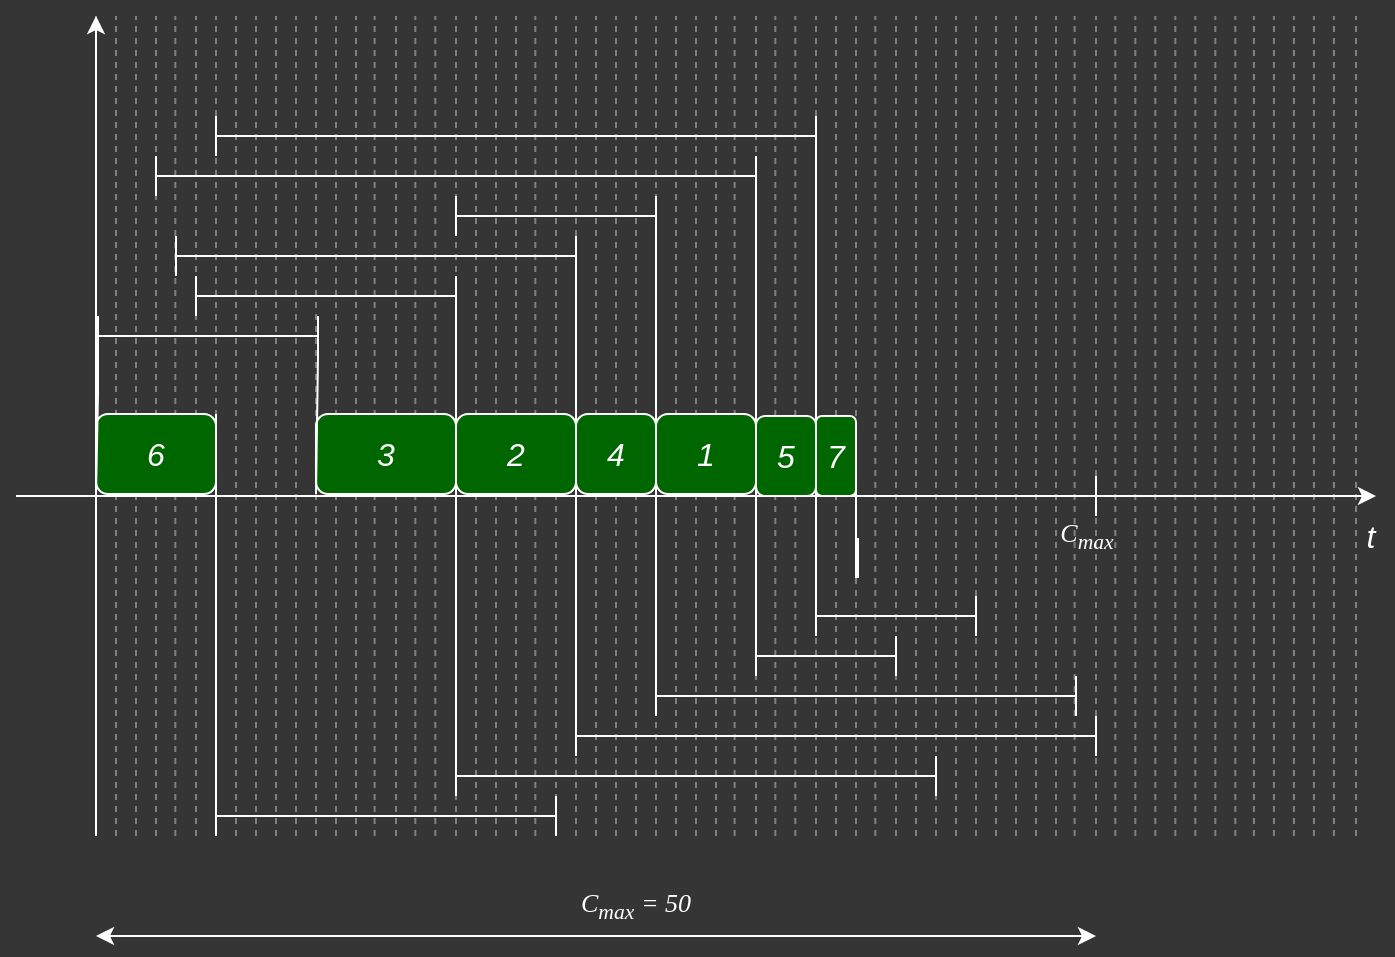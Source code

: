 <mxfile version="19.0.0" type="device"><diagram id="zurAa42d73BATjXZgVhy" name="Strona-1"><mxGraphModel dx="1738" dy="1901" grid="1" gridSize="10" guides="1" tooltips="1" connect="1" arrows="1" fold="1" page="1" pageScale="1" pageWidth="827" pageHeight="1169" background="#353535" math="0" shadow="0"><root><mxCell id="0"/><mxCell id="1" parent="0"/><mxCell id="KXxJWPGjINtwPL9MZRq0-173" value="" style="endArrow=none;dashed=1;html=1;rounded=0;strokeColor=#808080;" edge="1" parent="1"><mxGeometry width="50" height="50" relative="1" as="geometry"><mxPoint x="30.0" y="-590" as="sourcePoint"/><mxPoint x="30.0" y="-1000" as="targetPoint"/></mxGeometry></mxCell><mxCell id="KXxJWPGjINtwPL9MZRq0-109" value="" style="endArrow=none;dashed=1;html=1;rounded=0;strokeColor=#808080;" edge="1" parent="1"><mxGeometry width="50" height="50" relative="1" as="geometry"><mxPoint x="-60.34" y="-590" as="sourcePoint"/><mxPoint x="-60.34" y="-1000" as="targetPoint"/></mxGeometry></mxCell><mxCell id="KXxJWPGjINtwPL9MZRq0-110" value="" style="endArrow=none;dashed=1;html=1;rounded=0;strokeColor=#808080;" edge="1" parent="1"><mxGeometry width="50" height="50" relative="1" as="geometry"><mxPoint x="-50.34" y="-590" as="sourcePoint"/><mxPoint x="-50.34" y="-1000" as="targetPoint"/></mxGeometry></mxCell><mxCell id="KXxJWPGjINtwPL9MZRq0-111" value="" style="endArrow=none;dashed=1;html=1;rounded=0;strokeColor=#808080;" edge="1" parent="1"><mxGeometry width="50" height="50" relative="1" as="geometry"><mxPoint x="-40.34" y="-590" as="sourcePoint"/><mxPoint x="-40.34" y="-1000" as="targetPoint"/></mxGeometry></mxCell><mxCell id="KXxJWPGjINtwPL9MZRq0-112" value="" style="endArrow=none;dashed=1;html=1;rounded=0;strokeColor=#808080;" edge="1" parent="1"><mxGeometry width="50" height="50" relative="1" as="geometry"><mxPoint x="-30.34" y="-590" as="sourcePoint"/><mxPoint x="-30.34" y="-1000" as="targetPoint"/></mxGeometry></mxCell><mxCell id="KXxJWPGjINtwPL9MZRq0-113" value="" style="endArrow=none;dashed=1;html=1;rounded=0;strokeColor=#808080;" edge="1" parent="1"><mxGeometry width="50" height="50" relative="1" as="geometry"><mxPoint x="-21.03" y="-590" as="sourcePoint"/><mxPoint x="-21.03" y="-1000" as="targetPoint"/></mxGeometry></mxCell><mxCell id="KXxJWPGjINtwPL9MZRq0-114" value="" style="endArrow=none;dashed=1;html=1;rounded=0;strokeColor=#808080;" edge="1" parent="1"><mxGeometry width="50" height="50" relative="1" as="geometry"><mxPoint x="-11.03" y="-590" as="sourcePoint"/><mxPoint x="-11.03" y="-1000" as="targetPoint"/></mxGeometry></mxCell><mxCell id="KXxJWPGjINtwPL9MZRq0-115" value="" style="endArrow=none;dashed=1;html=1;rounded=0;strokeColor=#808080;" edge="1" parent="1"><mxGeometry width="50" height="50" relative="1" as="geometry"><mxPoint x="-1.03" y="-590" as="sourcePoint"/><mxPoint x="-1.03" y="-1000" as="targetPoint"/></mxGeometry></mxCell><mxCell id="KXxJWPGjINtwPL9MZRq0-116" value="" style="endArrow=none;dashed=1;html=1;rounded=0;strokeColor=#808080;" edge="1" parent="1"><mxGeometry width="50" height="50" relative="1" as="geometry"><mxPoint x="8.97" y="-590" as="sourcePoint"/><mxPoint x="8.97" y="-1000" as="targetPoint"/></mxGeometry></mxCell><mxCell id="KXxJWPGjINtwPL9MZRq0-117" value="" style="endArrow=none;dashed=1;html=1;rounded=0;strokeColor=#808080;" edge="1" parent="1"><mxGeometry width="50" height="50" relative="1" as="geometry"><mxPoint x="18.97" y="-590" as="sourcePoint"/><mxPoint x="18.97" y="-1000" as="targetPoint"/></mxGeometry></mxCell><mxCell id="KXxJWPGjINtwPL9MZRq0-118" value="" style="endArrow=none;dashed=1;html=1;rounded=0;strokeColor=#808080;" edge="1" parent="1"><mxGeometry width="50" height="50" relative="1" as="geometry"><mxPoint x="-240.0" y="-590" as="sourcePoint"/><mxPoint x="-240.0" y="-1000" as="targetPoint"/></mxGeometry></mxCell><mxCell id="KXxJWPGjINtwPL9MZRq0-119" value="" style="endArrow=none;dashed=1;html=1;rounded=0;strokeColor=#808080;" edge="1" parent="1"><mxGeometry width="50" height="50" relative="1" as="geometry"><mxPoint x="-230.0" y="-590" as="sourcePoint"/><mxPoint x="-230.0" y="-1000" as="targetPoint"/></mxGeometry></mxCell><mxCell id="KXxJWPGjINtwPL9MZRq0-120" value="" style="endArrow=none;dashed=1;html=1;rounded=0;strokeColor=#808080;" edge="1" parent="1"><mxGeometry width="50" height="50" relative="1" as="geometry"><mxPoint x="-220.0" y="-590" as="sourcePoint"/><mxPoint x="-220.0" y="-1000" as="targetPoint"/></mxGeometry></mxCell><mxCell id="KXxJWPGjINtwPL9MZRq0-121" value="" style="endArrow=none;dashed=1;html=1;rounded=0;strokeColor=#808080;" edge="1" parent="1"><mxGeometry width="50" height="50" relative="1" as="geometry"><mxPoint x="-210.34" y="-590" as="sourcePoint"/><mxPoint x="-210.34" y="-1000" as="targetPoint"/></mxGeometry></mxCell><mxCell id="KXxJWPGjINtwPL9MZRq0-122" value="" style="endArrow=none;dashed=1;html=1;rounded=0;strokeColor=#808080;" edge="1" parent="1"><mxGeometry width="50" height="50" relative="1" as="geometry"><mxPoint x="-200.0" y="-590" as="sourcePoint"/><mxPoint x="-200.0" y="-1000" as="targetPoint"/></mxGeometry></mxCell><mxCell id="KXxJWPGjINtwPL9MZRq0-123" value="" style="endArrow=none;dashed=1;html=1;rounded=0;strokeColor=#808080;" edge="1" parent="1"><mxGeometry width="50" height="50" relative="1" as="geometry"><mxPoint x="-190.0" y="-590" as="sourcePoint"/><mxPoint x="-190.0" y="-1000" as="targetPoint"/></mxGeometry></mxCell><mxCell id="KXxJWPGjINtwPL9MZRq0-124" value="" style="endArrow=none;dashed=1;html=1;rounded=0;strokeColor=#808080;" edge="1" parent="1"><mxGeometry width="50" height="50" relative="1" as="geometry"><mxPoint x="-180.0" y="-590" as="sourcePoint"/><mxPoint x="-180.0" y="-1000" as="targetPoint"/></mxGeometry></mxCell><mxCell id="KXxJWPGjINtwPL9MZRq0-125" value="" style="endArrow=none;dashed=1;html=1;rounded=0;strokeColor=#808080;" edge="1" parent="1"><mxGeometry width="50" height="50" relative="1" as="geometry"><mxPoint x="-170.0" y="-590" as="sourcePoint"/><mxPoint x="-170.0" y="-1000" as="targetPoint"/></mxGeometry></mxCell><mxCell id="KXxJWPGjINtwPL9MZRq0-126" value="" style="endArrow=none;dashed=1;html=1;rounded=0;strokeColor=#808080;" edge="1" parent="1"><mxGeometry width="50" height="50" relative="1" as="geometry"><mxPoint x="-160.0" y="-590" as="sourcePoint"/><mxPoint x="-160.0" y="-1000" as="targetPoint"/></mxGeometry></mxCell><mxCell id="KXxJWPGjINtwPL9MZRq0-127" value="" style="endArrow=none;dashed=1;html=1;rounded=0;strokeColor=#808080;" edge="1" parent="1"><mxGeometry width="50" height="50" relative="1" as="geometry"><mxPoint x="-150.0" y="-590" as="sourcePoint"/><mxPoint x="-150.0" y="-1000" as="targetPoint"/></mxGeometry></mxCell><mxCell id="KXxJWPGjINtwPL9MZRq0-128" value="" style="endArrow=none;dashed=1;html=1;rounded=0;strokeColor=#808080;" edge="1" parent="1"><mxGeometry width="50" height="50" relative="1" as="geometry"><mxPoint x="-140.0" y="-590" as="sourcePoint"/><mxPoint x="-140.0" y="-1000" as="targetPoint"/></mxGeometry></mxCell><mxCell id="KXxJWPGjINtwPL9MZRq0-129" value="" style="endArrow=none;dashed=1;html=1;rounded=0;strokeColor=#808080;" edge="1" parent="1"><mxGeometry width="50" height="50" relative="1" as="geometry"><mxPoint x="-130.0" y="-590" as="sourcePoint"/><mxPoint x="-130.0" y="-1000" as="targetPoint"/></mxGeometry></mxCell><mxCell id="KXxJWPGjINtwPL9MZRq0-130" value="" style="endArrow=none;dashed=1;html=1;rounded=0;strokeColor=#808080;" edge="1" parent="1"><mxGeometry width="50" height="50" relative="1" as="geometry"><mxPoint x="-120.0" y="-590" as="sourcePoint"/><mxPoint x="-120.0" y="-1000" as="targetPoint"/></mxGeometry></mxCell><mxCell id="KXxJWPGjINtwPL9MZRq0-131" value="" style="endArrow=none;dashed=1;html=1;rounded=0;strokeColor=#808080;" edge="1" parent="1"><mxGeometry width="50" height="50" relative="1" as="geometry"><mxPoint x="-110.69" y="-590" as="sourcePoint"/><mxPoint x="-110.69" y="-1000" as="targetPoint"/></mxGeometry></mxCell><mxCell id="KXxJWPGjINtwPL9MZRq0-132" value="" style="endArrow=none;dashed=1;html=1;rounded=0;strokeColor=#808080;" edge="1" parent="1"><mxGeometry width="50" height="50" relative="1" as="geometry"><mxPoint x="-100.0" y="-590" as="sourcePoint"/><mxPoint x="-100.0" y="-1000" as="targetPoint"/></mxGeometry></mxCell><mxCell id="KXxJWPGjINtwPL9MZRq0-133" value="" style="endArrow=none;dashed=1;html=1;rounded=0;strokeColor=#808080;" edge="1" parent="1"><mxGeometry width="50" height="50" relative="1" as="geometry"><mxPoint x="-90.34" y="-590" as="sourcePoint"/><mxPoint x="-90.34" y="-1000" as="targetPoint"/></mxGeometry></mxCell><mxCell id="KXxJWPGjINtwPL9MZRq0-134" value="" style="endArrow=none;dashed=1;html=1;rounded=0;strokeColor=#808080;" edge="1" parent="1"><mxGeometry width="50" height="50" relative="1" as="geometry"><mxPoint x="-80.34" y="-590" as="sourcePoint"/><mxPoint x="-80.34" y="-1000" as="targetPoint"/></mxGeometry></mxCell><mxCell id="KXxJWPGjINtwPL9MZRq0-135" value="" style="endArrow=none;dashed=1;html=1;rounded=0;strokeColor=#808080;" edge="1" parent="1"><mxGeometry width="50" height="50" relative="1" as="geometry"><mxPoint x="-420.0" y="-590" as="sourcePoint"/><mxPoint x="-420.0" y="-1000" as="targetPoint"/></mxGeometry></mxCell><mxCell id="KXxJWPGjINtwPL9MZRq0-136" value="" style="endArrow=none;dashed=1;html=1;rounded=0;strokeColor=#808080;" edge="1" parent="1"><mxGeometry width="50" height="50" relative="1" as="geometry"><mxPoint x="-410.0" y="-590" as="sourcePoint"/><mxPoint x="-410.0" y="-1000" as="targetPoint"/></mxGeometry></mxCell><mxCell id="KXxJWPGjINtwPL9MZRq0-137" value="" style="endArrow=none;dashed=1;html=1;rounded=0;strokeColor=#808080;" edge="1" parent="1"><mxGeometry width="50" height="50" relative="1" as="geometry"><mxPoint x="-400.0" y="-590" as="sourcePoint"/><mxPoint x="-400.0" y="-1000" as="targetPoint"/></mxGeometry></mxCell><mxCell id="KXxJWPGjINtwPL9MZRq0-138" value="" style="endArrow=none;dashed=1;html=1;rounded=0;strokeColor=#808080;" edge="1" parent="1"><mxGeometry width="50" height="50" relative="1" as="geometry"><mxPoint x="-390.0" y="-590" as="sourcePoint"/><mxPoint x="-390.0" y="-1000" as="targetPoint"/></mxGeometry></mxCell><mxCell id="KXxJWPGjINtwPL9MZRq0-139" value="" style="endArrow=none;dashed=1;html=1;rounded=0;strokeColor=#808080;" edge="1" parent="1"><mxGeometry width="50" height="50" relative="1" as="geometry"><mxPoint x="-380.34" y="-590" as="sourcePoint"/><mxPoint x="-380.34" y="-1000" as="targetPoint"/></mxGeometry></mxCell><mxCell id="KXxJWPGjINtwPL9MZRq0-140" value="" style="endArrow=none;dashed=1;html=1;rounded=0;strokeColor=#808080;" edge="1" parent="1"><mxGeometry width="50" height="50" relative="1" as="geometry"><mxPoint x="-370.0" y="-590" as="sourcePoint"/><mxPoint x="-370.0" y="-1000" as="targetPoint"/></mxGeometry></mxCell><mxCell id="KXxJWPGjINtwPL9MZRq0-141" value="" style="endArrow=none;dashed=1;html=1;rounded=0;strokeColor=#808080;" edge="1" parent="1"><mxGeometry width="50" height="50" relative="1" as="geometry"><mxPoint x="-360.0" y="-590" as="sourcePoint"/><mxPoint x="-360.0" y="-1000" as="targetPoint"/></mxGeometry></mxCell><mxCell id="KXxJWPGjINtwPL9MZRq0-142" value="" style="endArrow=none;dashed=1;html=1;rounded=0;strokeColor=#808080;" edge="1" parent="1"><mxGeometry width="50" height="50" relative="1" as="geometry"><mxPoint x="-350.0" y="-590" as="sourcePoint"/><mxPoint x="-350.0" y="-1000" as="targetPoint"/></mxGeometry></mxCell><mxCell id="KXxJWPGjINtwPL9MZRq0-143" value="" style="endArrow=none;dashed=1;html=1;rounded=0;strokeColor=#808080;" edge="1" parent="1"><mxGeometry width="50" height="50" relative="1" as="geometry"><mxPoint x="-340.0" y="-590" as="sourcePoint"/><mxPoint x="-340.0" y="-1000" as="targetPoint"/></mxGeometry></mxCell><mxCell id="KXxJWPGjINtwPL9MZRq0-144" value="" style="endArrow=none;dashed=1;html=1;rounded=0;strokeColor=#808080;" edge="1" parent="1"><mxGeometry width="50" height="50" relative="1" as="geometry"><mxPoint x="-330.0" y="-590" as="sourcePoint"/><mxPoint x="-330.0" y="-1000" as="targetPoint"/></mxGeometry></mxCell><mxCell id="KXxJWPGjINtwPL9MZRq0-145" value="" style="endArrow=none;dashed=1;html=1;rounded=0;strokeColor=#808080;" edge="1" parent="1"><mxGeometry width="50" height="50" relative="1" as="geometry"><mxPoint x="-320.0" y="-590" as="sourcePoint"/><mxPoint x="-320.0" y="-1000" as="targetPoint"/></mxGeometry></mxCell><mxCell id="KXxJWPGjINtwPL9MZRq0-146" value="" style="endArrow=none;dashed=1;html=1;rounded=0;strokeColor=#808080;" edge="1" parent="1"><mxGeometry width="50" height="50" relative="1" as="geometry"><mxPoint x="-310.0" y="-590" as="sourcePoint"/><mxPoint x="-310.0" y="-1000" as="targetPoint"/></mxGeometry></mxCell><mxCell id="KXxJWPGjINtwPL9MZRq0-147" value="" style="endArrow=none;dashed=1;html=1;rounded=0;strokeColor=#808080;" edge="1" parent="1"><mxGeometry width="50" height="50" relative="1" as="geometry"><mxPoint x="-300.0" y="-590" as="sourcePoint"/><mxPoint x="-300.0" y="-1000" as="targetPoint"/></mxGeometry></mxCell><mxCell id="KXxJWPGjINtwPL9MZRq0-148" value="" style="endArrow=none;dashed=1;html=1;rounded=0;strokeColor=#808080;" edge="1" parent="1"><mxGeometry width="50" height="50" relative="1" as="geometry"><mxPoint x="-290.0" y="-590" as="sourcePoint"/><mxPoint x="-290.0" y="-1000" as="targetPoint"/></mxGeometry></mxCell><mxCell id="KXxJWPGjINtwPL9MZRq0-149" value="" style="endArrow=none;dashed=1;html=1;rounded=0;strokeColor=#808080;" edge="1" parent="1"><mxGeometry width="50" height="50" relative="1" as="geometry"><mxPoint x="-280.69" y="-590" as="sourcePoint"/><mxPoint x="-280.69" y="-1000" as="targetPoint"/></mxGeometry></mxCell><mxCell id="KXxJWPGjINtwPL9MZRq0-150" value="" style="endArrow=none;dashed=1;html=1;rounded=0;strokeColor=#808080;" edge="1" parent="1"><mxGeometry width="50" height="50" relative="1" as="geometry"><mxPoint x="-270.0" y="-590" as="sourcePoint"/><mxPoint x="-270.0" y="-1000" as="targetPoint"/></mxGeometry></mxCell><mxCell id="KXxJWPGjINtwPL9MZRq0-151" value="" style="endArrow=none;dashed=1;html=1;rounded=0;strokeColor=#808080;" edge="1" parent="1"><mxGeometry width="50" height="50" relative="1" as="geometry"><mxPoint x="-260.34" y="-590" as="sourcePoint"/><mxPoint x="-260.34" y="-1000" as="targetPoint"/></mxGeometry></mxCell><mxCell id="KXxJWPGjINtwPL9MZRq0-152" value="" style="endArrow=none;dashed=1;html=1;rounded=0;strokeColor=#808080;" edge="1" parent="1"><mxGeometry width="50" height="50" relative="1" as="geometry"><mxPoint x="-250.34" y="-590" as="sourcePoint"/><mxPoint x="-250.34" y="-1000" as="targetPoint"/></mxGeometry></mxCell><mxCell id="KXxJWPGjINtwPL9MZRq0-153" value="" style="endArrow=none;dashed=1;html=1;rounded=0;strokeColor=#808080;" edge="1" parent="1"><mxGeometry width="50" height="50" relative="1" as="geometry"><mxPoint x="-600.0" y="-590" as="sourcePoint"/><mxPoint x="-600.0" y="-1000" as="targetPoint"/></mxGeometry></mxCell><mxCell id="KXxJWPGjINtwPL9MZRq0-154" value="" style="endArrow=none;dashed=1;html=1;rounded=0;strokeColor=#808080;" edge="1" parent="1"><mxGeometry width="50" height="50" relative="1" as="geometry"><mxPoint x="-590.0" y="-590" as="sourcePoint"/><mxPoint x="-590.0" y="-1000" as="targetPoint"/></mxGeometry></mxCell><mxCell id="KXxJWPGjINtwPL9MZRq0-155" value="" style="endArrow=none;dashed=1;html=1;rounded=0;strokeColor=#808080;" edge="1" parent="1"><mxGeometry width="50" height="50" relative="1" as="geometry"><mxPoint x="-580.0" y="-590" as="sourcePoint"/><mxPoint x="-580.0" y="-1000" as="targetPoint"/></mxGeometry></mxCell><mxCell id="KXxJWPGjINtwPL9MZRq0-156" value="" style="endArrow=none;dashed=1;html=1;rounded=0;strokeColor=#808080;" edge="1" parent="1"><mxGeometry width="50" height="50" relative="1" as="geometry"><mxPoint x="-570.0" y="-590" as="sourcePoint"/><mxPoint x="-570.0" y="-1000" as="targetPoint"/></mxGeometry></mxCell><mxCell id="KXxJWPGjINtwPL9MZRq0-157" value="" style="endArrow=none;dashed=1;html=1;rounded=0;strokeColor=#808080;" edge="1" parent="1"><mxGeometry width="50" height="50" relative="1" as="geometry"><mxPoint x="-560.34" y="-590" as="sourcePoint"/><mxPoint x="-560.34" y="-1000" as="targetPoint"/></mxGeometry></mxCell><mxCell id="KXxJWPGjINtwPL9MZRq0-158" value="" style="endArrow=none;dashed=1;html=1;rounded=0;strokeColor=#808080;" edge="1" parent="1"><mxGeometry width="50" height="50" relative="1" as="geometry"><mxPoint x="-550.0" y="-590" as="sourcePoint"/><mxPoint x="-550.0" y="-1000" as="targetPoint"/></mxGeometry></mxCell><mxCell id="KXxJWPGjINtwPL9MZRq0-159" value="" style="endArrow=none;dashed=1;html=1;rounded=0;strokeColor=#808080;" edge="1" parent="1"><mxGeometry width="50" height="50" relative="1" as="geometry"><mxPoint x="-540.0" y="-590" as="sourcePoint"/><mxPoint x="-540.0" y="-1000" as="targetPoint"/></mxGeometry></mxCell><mxCell id="KXxJWPGjINtwPL9MZRq0-160" value="" style="endArrow=none;dashed=1;html=1;rounded=0;strokeColor=#808080;" edge="1" parent="1"><mxGeometry width="50" height="50" relative="1" as="geometry"><mxPoint x="-530.0" y="-590" as="sourcePoint"/><mxPoint x="-530.0" y="-1000" as="targetPoint"/></mxGeometry></mxCell><mxCell id="KXxJWPGjINtwPL9MZRq0-161" value="" style="endArrow=none;dashed=1;html=1;rounded=0;strokeColor=#808080;" edge="1" parent="1"><mxGeometry width="50" height="50" relative="1" as="geometry"><mxPoint x="-520.0" y="-590" as="sourcePoint"/><mxPoint x="-520.0" y="-1000" as="targetPoint"/></mxGeometry></mxCell><mxCell id="KXxJWPGjINtwPL9MZRq0-162" value="" style="endArrow=none;dashed=1;html=1;rounded=0;strokeColor=#808080;" edge="1" parent="1"><mxGeometry width="50" height="50" relative="1" as="geometry"><mxPoint x="-510.0" y="-590" as="sourcePoint"/><mxPoint x="-510.0" y="-1000" as="targetPoint"/></mxGeometry></mxCell><mxCell id="KXxJWPGjINtwPL9MZRq0-163" value="" style="endArrow=none;dashed=1;html=1;rounded=0;strokeColor=#808080;" edge="1" parent="1"><mxGeometry width="50" height="50" relative="1" as="geometry"><mxPoint x="-500.0" y="-590" as="sourcePoint"/><mxPoint x="-500.0" y="-1000" as="targetPoint"/></mxGeometry></mxCell><mxCell id="KXxJWPGjINtwPL9MZRq0-164" value="" style="endArrow=none;dashed=1;html=1;rounded=0;strokeColor=#808080;" edge="1" parent="1"><mxGeometry width="50" height="50" relative="1" as="geometry"><mxPoint x="-490.0" y="-590" as="sourcePoint"/><mxPoint x="-490.0" y="-1000" as="targetPoint"/></mxGeometry></mxCell><mxCell id="KXxJWPGjINtwPL9MZRq0-165" value="" style="endArrow=none;dashed=1;html=1;rounded=0;strokeColor=#808080;" edge="1" parent="1"><mxGeometry width="50" height="50" relative="1" as="geometry"><mxPoint x="-480.0" y="-590" as="sourcePoint"/><mxPoint x="-480.0" y="-1000" as="targetPoint"/></mxGeometry></mxCell><mxCell id="KXxJWPGjINtwPL9MZRq0-166" value="" style="endArrow=none;dashed=1;html=1;rounded=0;strokeColor=#808080;" edge="1" parent="1"><mxGeometry width="50" height="50" relative="1" as="geometry"><mxPoint x="-470.0" y="-590" as="sourcePoint"/><mxPoint x="-470.0" y="-1000" as="targetPoint"/></mxGeometry></mxCell><mxCell id="KXxJWPGjINtwPL9MZRq0-167" value="" style="endArrow=none;dashed=1;html=1;rounded=0;strokeColor=#808080;" edge="1" parent="1"><mxGeometry width="50" height="50" relative="1" as="geometry"><mxPoint x="-460.69" y="-590" as="sourcePoint"/><mxPoint x="-460.69" y="-1000" as="targetPoint"/></mxGeometry></mxCell><mxCell id="KXxJWPGjINtwPL9MZRq0-168" value="" style="endArrow=none;dashed=1;html=1;rounded=0;strokeColor=#808080;" edge="1" parent="1"><mxGeometry width="50" height="50" relative="1" as="geometry"><mxPoint x="-450.0" y="-590" as="sourcePoint"/><mxPoint x="-450.0" y="-1000" as="targetPoint"/></mxGeometry></mxCell><mxCell id="KXxJWPGjINtwPL9MZRq0-169" value="" style="endArrow=none;dashed=1;html=1;rounded=0;strokeColor=#808080;" edge="1" parent="1"><mxGeometry width="50" height="50" relative="1" as="geometry"><mxPoint x="-440.34" y="-590" as="sourcePoint"/><mxPoint x="-440.34" y="-1000" as="targetPoint"/></mxGeometry></mxCell><mxCell id="KXxJWPGjINtwPL9MZRq0-170" value="" style="endArrow=none;dashed=1;html=1;rounded=0;strokeColor=#808080;" edge="1" parent="1"><mxGeometry width="50" height="50" relative="1" as="geometry"><mxPoint x="-430.34" y="-590" as="sourcePoint"/><mxPoint x="-430.34" y="-1000" as="targetPoint"/></mxGeometry></mxCell><mxCell id="KXxJWPGjINtwPL9MZRq0-171" value="" style="endArrow=none;dashed=1;html=1;rounded=0;strokeColor=#808080;" edge="1" parent="1"><mxGeometry width="50" height="50" relative="1" as="geometry"><mxPoint x="-70.34" y="-590" as="sourcePoint"/><mxPoint x="-70.34" y="-1000" as="targetPoint"/></mxGeometry></mxCell><mxCell id="KXxJWPGjINtwPL9MZRq0-1" value="&lt;span style=&quot;font-size: 16px;&quot;&gt;&lt;i&gt;t&lt;/i&gt;&lt;/span&gt;" style="text;html=1;align=center;verticalAlign=middle;resizable=0;points=[];autosize=1;strokeColor=none;fillColor=none;fontColor=#FFFFFF;" vertex="1" parent="1"><mxGeometry x="30" y="-750" width="14" height="19" as="geometry"/></mxCell><mxCell id="KXxJWPGjINtwPL9MZRq0-2" value="&lt;i&gt;C&lt;sub&gt;max&lt;/sub&gt;&lt;/i&gt;" style="text;html=1;align=center;verticalAlign=middle;resizable=0;points=[];autosize=1;strokeColor=none;fillColor=none;fontSize=13;fontFamily=Verdana;fontColor=#FFFFFF;" vertex="1" parent="1"><mxGeometry x="-130" y="-755.5" width="50" height="30" as="geometry"/></mxCell><mxCell id="KXxJWPGjINtwPL9MZRq0-3" value="" style="endArrow=classic;html=1;rounded=1;fontColor=#F0F0F0;strokeColor=#FFFFFF;" edge="1" parent="1"><mxGeometry width="50" height="50" relative="1" as="geometry"><mxPoint x="-600" y="-590" as="sourcePoint"/><mxPoint x="-600" y="-1000" as="targetPoint"/></mxGeometry></mxCell><mxCell id="KXxJWPGjINtwPL9MZRq0-4" value="" style="endArrow=classic;html=1;rounded=1;fontColor=#F0F0F0;strokeColor=#FFFFFF;" edge="1" parent="1"><mxGeometry width="50" height="50" relative="1" as="geometry"><mxPoint x="-640" y="-760" as="sourcePoint"/><mxPoint x="40" y="-760" as="targetPoint"/></mxGeometry></mxCell><mxCell id="KXxJWPGjINtwPL9MZRq0-5" value="" style="endArrow=classic;startArrow=classic;html=1;rounded=0;strokeColor=#FFFFFF;" edge="1" parent="1"><mxGeometry width="50" height="50" relative="1" as="geometry"><mxPoint x="-600" y="-540" as="sourcePoint"/><mxPoint x="-100" y="-540" as="targetPoint"/></mxGeometry></mxCell><mxCell id="KXxJWPGjINtwPL9MZRq0-6" value="&lt;font face=&quot;Verdana&quot; style=&quot;font-size: 13px;&quot; color=&quot;#ffffff&quot;&gt;&lt;i&gt;C&lt;sub style=&quot;&quot;&gt;max&lt;/sub&gt;&amp;nbsp;= 50&lt;/i&gt;&lt;/font&gt;" style="text;html=1;strokeColor=none;fillColor=none;align=center;verticalAlign=middle;whiteSpace=wrap;rounded=0;" vertex="1" parent="1"><mxGeometry x="-370" y="-570" width="80" height="30" as="geometry"/></mxCell><mxCell id="KXxJWPGjINtwPL9MZRq0-7" value="" style="endArrow=none;html=1;rounded=0;fontFamily=Verdana;fontSize=13;fontColor=#FFFFFF;strokeColor=#FFFFFF;strokeWidth=1;" edge="1" parent="1"><mxGeometry width="50" height="50" relative="1" as="geometry"><mxPoint x="-100" y="-750" as="sourcePoint"/><mxPoint x="-100" y="-770" as="targetPoint"/></mxGeometry></mxCell><mxCell id="KXxJWPGjINtwPL9MZRq0-8" value="" style="shape=crossbar;whiteSpace=wrap;html=1;rounded=1;fontColor=#000000;strokeColor=#FFFFFF;" vertex="1" parent="1"><mxGeometry x="-600" y="-831" width="1" height="20" as="geometry"/></mxCell><mxCell id="KXxJWPGjINtwPL9MZRq0-9" value="&lt;span style=&quot;font-size: 16px;&quot;&gt;&lt;i&gt;6&lt;/i&gt;&lt;/span&gt;" style="rounded=1;whiteSpace=wrap;html=1;fillColor=#006600;strokeColor=#FFFFFF;fontColor=#FFFFFF;" vertex="1" parent="1"><mxGeometry x="-600" y="-801" width="60" height="40" as="geometry"/></mxCell><mxCell id="KXxJWPGjINtwPL9MZRq0-10" value="" style="endArrow=none;html=1;rounded=0;entryX=1;entryY=1;entryDx=0;entryDy=0;exitX=0;exitY=1;exitDx=0;exitDy=0;strokeColor=#FFFFFF;entryPerimeter=0;" edge="1" parent="1" source="KXxJWPGjINtwPL9MZRq0-9" target="KXxJWPGjINtwPL9MZRq0-8"><mxGeometry width="50" height="50" relative="1" as="geometry"><mxPoint x="-650" y="-731" as="sourcePoint"/><mxPoint x="-600" y="-781" as="targetPoint"/></mxGeometry></mxCell><mxCell id="KXxJWPGjINtwPL9MZRq0-11" value="" style="endArrow=none;html=1;rounded=0;exitX=0;exitY=0.5;exitDx=0;exitDy=0;strokeColor=#FFFFFF;exitPerimeter=0;" edge="1" parent="1" source="KXxJWPGjINtwPL9MZRq0-12"><mxGeometry width="50" height="50" relative="1" as="geometry"><mxPoint x="-550.8" y="-751" as="sourcePoint"/><mxPoint x="-540" y="-801" as="targetPoint"/></mxGeometry></mxCell><mxCell id="KXxJWPGjINtwPL9MZRq0-12" value="" style="shape=crossbar;whiteSpace=wrap;html=1;rounded=1;fontColor=#000000;strokeColor=#FFFFFF;" vertex="1" parent="1"><mxGeometry x="-540" y="-610" width="170" height="20" as="geometry"/></mxCell><mxCell id="KXxJWPGjINtwPL9MZRq0-13" value="" style="shape=crossbar;whiteSpace=wrap;html=1;rounded=1;fontColor=#000000;strokeColor=#FFFFFF;" vertex="1" parent="1"><mxGeometry x="-599" y="-850" width="110" height="20" as="geometry"/></mxCell><mxCell id="KXxJWPGjINtwPL9MZRq0-14" value="&lt;span style=&quot;font-size: 16px;&quot;&gt;&lt;i&gt;3&lt;br&gt;&lt;/i&gt;&lt;/span&gt;" style="rounded=1;whiteSpace=wrap;html=1;fillColor=#006600;strokeColor=#FFFFFF;fontColor=#FFFFFF;" vertex="1" parent="1"><mxGeometry x="-490" y="-801" width="70" height="40" as="geometry"/></mxCell><mxCell id="KXxJWPGjINtwPL9MZRq0-15" value="" style="endArrow=none;html=1;rounded=0;entryX=1;entryY=1;entryDx=0;entryDy=0;exitX=0;exitY=1;exitDx=0;exitDy=0;strokeColor=#FFFFFF;entryPerimeter=0;" edge="1" parent="1" source="KXxJWPGjINtwPL9MZRq0-14" target="KXxJWPGjINtwPL9MZRq0-13"><mxGeometry width="50" height="50" relative="1" as="geometry"><mxPoint x="-550" y="-731" as="sourcePoint"/><mxPoint x="-500" y="-781" as="targetPoint"/></mxGeometry></mxCell><mxCell id="KXxJWPGjINtwPL9MZRq0-16" value="" style="endArrow=none;html=1;rounded=0;entryX=1;entryY=1;entryDx=0;entryDy=0;exitX=0;exitY=0.5;exitDx=0;exitDy=0;strokeColor=#FFFFFF;entryPerimeter=0;exitPerimeter=0;" edge="1" parent="1" source="KXxJWPGjINtwPL9MZRq0-17"><mxGeometry width="50" height="50" relative="1" as="geometry"><mxPoint x="-420" y="-751" as="sourcePoint"/><mxPoint x="-420" y="-801" as="targetPoint"/></mxGeometry></mxCell><mxCell id="KXxJWPGjINtwPL9MZRq0-17" value="" style="shape=crossbar;whiteSpace=wrap;html=1;rounded=1;fontColor=#000000;strokeColor=#FFFFFF;" vertex="1" parent="1"><mxGeometry x="-420" y="-630" width="240" height="20" as="geometry"/></mxCell><mxCell id="KXxJWPGjINtwPL9MZRq0-18" value="" style="shape=crossbar;whiteSpace=wrap;html=1;rounded=1;fontColor=#000000;strokeColor=#FFFFFF;" vertex="1" parent="1"><mxGeometry x="-550" y="-870" width="130" height="20" as="geometry"/></mxCell><mxCell id="KXxJWPGjINtwPL9MZRq0-19" value="&lt;span style=&quot;font-size: 16px;&quot;&gt;&lt;i&gt;2&lt;br&gt;&lt;/i&gt;&lt;/span&gt;" style="rounded=1;whiteSpace=wrap;html=1;fillColor=#006600;strokeColor=#FFFFFF;fontColor=#FFFFFF;" vertex="1" parent="1"><mxGeometry x="-420" y="-801" width="60" height="40" as="geometry"/></mxCell><mxCell id="KXxJWPGjINtwPL9MZRq0-20" value="" style="endArrow=none;html=1;rounded=0;entryX=1;entryY=1;entryDx=0;entryDy=0;exitX=0;exitY=1;exitDx=0;exitDy=0;strokeColor=#FFFFFF;entryPerimeter=0;" edge="1" parent="1" source="KXxJWPGjINtwPL9MZRq0-19" target="KXxJWPGjINtwPL9MZRq0-18"><mxGeometry width="50" height="50" relative="1" as="geometry"><mxPoint x="-480" y="-731" as="sourcePoint"/><mxPoint x="-430" y="-781" as="targetPoint"/></mxGeometry></mxCell><mxCell id="KXxJWPGjINtwPL9MZRq0-21" value="" style="endArrow=none;html=1;rounded=0;entryX=1;entryY=1;entryDx=0;entryDy=0;exitX=0;exitY=0.5;exitDx=0;exitDy=0;strokeColor=#FFFFFF;entryPerimeter=0;exitPerimeter=0;" edge="1" parent="1" source="KXxJWPGjINtwPL9MZRq0-22"><mxGeometry width="50" height="50" relative="1" as="geometry"><mxPoint x="-360" y="-751" as="sourcePoint"/><mxPoint x="-360" y="-801" as="targetPoint"/></mxGeometry></mxCell><mxCell id="KXxJWPGjINtwPL9MZRq0-22" value="" style="shape=crossbar;whiteSpace=wrap;html=1;rounded=1;fontColor=#000000;strokeColor=#FFFFFF;" vertex="1" parent="1"><mxGeometry x="-360" y="-650" width="260" height="20" as="geometry"/></mxCell><mxCell id="KXxJWPGjINtwPL9MZRq0-23" value="" style="shape=crossbar;whiteSpace=wrap;html=1;rounded=1;fontColor=#000000;strokeColor=#FFFFFF;" vertex="1" parent="1"><mxGeometry x="-560" y="-890" width="200" height="20" as="geometry"/></mxCell><mxCell id="KXxJWPGjINtwPL9MZRq0-24" value="&lt;span style=&quot;font-size: 16px;&quot;&gt;&lt;i&gt;4&lt;br&gt;&lt;/i&gt;&lt;/span&gt;" style="rounded=1;whiteSpace=wrap;html=1;fillColor=#006600;strokeColor=#FFFFFF;fontColor=#FFFFFF;" vertex="1" parent="1"><mxGeometry x="-360" y="-801" width="40" height="40" as="geometry"/></mxCell><mxCell id="KXxJWPGjINtwPL9MZRq0-25" value="" style="endArrow=none;html=1;rounded=0;entryX=1;entryY=1;entryDx=0;entryDy=0;exitX=0;exitY=1;exitDx=0;exitDy=0;strokeColor=#FFFFFF;entryPerimeter=0;" edge="1" parent="1" source="KXxJWPGjINtwPL9MZRq0-24" target="KXxJWPGjINtwPL9MZRq0-23"><mxGeometry width="50" height="50" relative="1" as="geometry"><mxPoint x="-420" y="-731" as="sourcePoint"/><mxPoint x="-370" y="-781" as="targetPoint"/></mxGeometry></mxCell><mxCell id="KXxJWPGjINtwPL9MZRq0-26" value="" style="endArrow=none;html=1;rounded=0;entryX=1;entryY=1;entryDx=0;entryDy=0;exitX=0;exitY=0.5;exitDx=0;exitDy=0;strokeColor=#FFFFFF;entryPerimeter=0;exitPerimeter=0;" edge="1" parent="1" source="KXxJWPGjINtwPL9MZRq0-27"><mxGeometry width="50" height="50" relative="1" as="geometry"><mxPoint x="-320" y="-751" as="sourcePoint"/><mxPoint x="-320" y="-801" as="targetPoint"/></mxGeometry></mxCell><mxCell id="KXxJWPGjINtwPL9MZRq0-27" value="" style="shape=crossbar;whiteSpace=wrap;html=1;rounded=1;fontColor=#000000;strokeColor=#FFFFFF;" vertex="1" parent="1"><mxGeometry x="-320" y="-670" width="210" height="20" as="geometry"/></mxCell><mxCell id="KXxJWPGjINtwPL9MZRq0-28" value="" style="shape=crossbar;whiteSpace=wrap;html=1;rounded=1;fontColor=#000000;strokeColor=#FFFFFF;" vertex="1" parent="1"><mxGeometry x="-420" y="-910" width="100" height="20" as="geometry"/></mxCell><mxCell id="KXxJWPGjINtwPL9MZRq0-29" value="&lt;span style=&quot;font-size: 16px;&quot;&gt;&lt;i&gt;1&lt;/i&gt;&lt;/span&gt;" style="rounded=1;whiteSpace=wrap;html=1;fillColor=#006600;strokeColor=#FFFFFF;fontColor=#FFFFFF;" vertex="1" parent="1"><mxGeometry x="-320" y="-801" width="50" height="40" as="geometry"/></mxCell><mxCell id="KXxJWPGjINtwPL9MZRq0-30" value="" style="endArrow=none;html=1;rounded=0;entryX=1;entryY=1;entryDx=0;entryDy=0;exitX=0;exitY=1;exitDx=0;exitDy=0;strokeColor=#FFFFFF;entryPerimeter=0;" edge="1" parent="1" source="KXxJWPGjINtwPL9MZRq0-29" target="KXxJWPGjINtwPL9MZRq0-28"><mxGeometry width="50" height="50" relative="1" as="geometry"><mxPoint x="-380" y="-731" as="sourcePoint"/><mxPoint x="-330" y="-781" as="targetPoint"/></mxGeometry></mxCell><mxCell id="KXxJWPGjINtwPL9MZRq0-31" value="" style="endArrow=none;html=1;rounded=0;entryX=1;entryY=1;entryDx=0;entryDy=0;exitX=0;exitY=0.5;exitDx=0;exitDy=0;strokeColor=#FFFFFF;entryPerimeter=0;exitPerimeter=0;" edge="1" parent="1" source="KXxJWPGjINtwPL9MZRq0-32"><mxGeometry width="50" height="50" relative="1" as="geometry"><mxPoint x="-270" y="-751" as="sourcePoint"/><mxPoint x="-270" y="-801" as="targetPoint"/></mxGeometry></mxCell><mxCell id="KXxJWPGjINtwPL9MZRq0-32" value="" style="shape=crossbar;whiteSpace=wrap;html=1;rounded=1;fontColor=#000000;strokeColor=#FFFFFF;" vertex="1" parent="1"><mxGeometry x="-270" y="-690" width="70" height="20" as="geometry"/></mxCell><mxCell id="KXxJWPGjINtwPL9MZRq0-33" value="" style="shape=crossbar;whiteSpace=wrap;html=1;rounded=1;fontColor=#000000;strokeColor=#FFFFFF;" vertex="1" parent="1"><mxGeometry x="-570" y="-930" width="300" height="20" as="geometry"/></mxCell><mxCell id="KXxJWPGjINtwPL9MZRq0-34" value="&lt;span style=&quot;font-size: 16px;&quot;&gt;&lt;i&gt;5&lt;br&gt;&lt;/i&gt;&lt;/span&gt;" style="rounded=1;whiteSpace=wrap;html=1;fillColor=#006600;strokeColor=#FFFFFF;fontColor=#FFFFFF;" vertex="1" parent="1"><mxGeometry x="-270" y="-800" width="30" height="40" as="geometry"/></mxCell><mxCell id="KXxJWPGjINtwPL9MZRq0-35" value="" style="endArrow=none;html=1;rounded=0;entryX=1;entryY=1;entryDx=0;entryDy=0;exitX=0;exitY=1;exitDx=0;exitDy=0;strokeColor=#FFFFFF;entryPerimeter=0;" edge="1" parent="1" source="KXxJWPGjINtwPL9MZRq0-34" target="KXxJWPGjINtwPL9MZRq0-33"><mxGeometry width="50" height="50" relative="1" as="geometry"><mxPoint x="-430" y="-720" as="sourcePoint"/><mxPoint x="-380" y="-770" as="targetPoint"/></mxGeometry></mxCell><mxCell id="KXxJWPGjINtwPL9MZRq0-36" value="" style="endArrow=none;html=1;rounded=0;entryX=1;entryY=1;entryDx=0;entryDy=0;exitX=0;exitY=0.5;exitDx=0;exitDy=0;strokeColor=#FFFFFF;entryPerimeter=0;exitPerimeter=0;" edge="1" parent="1" source="KXxJWPGjINtwPL9MZRq0-37"><mxGeometry width="50" height="50" relative="1" as="geometry"><mxPoint x="-240" y="-740" as="sourcePoint"/><mxPoint x="-240" y="-790" as="targetPoint"/></mxGeometry></mxCell><mxCell id="KXxJWPGjINtwPL9MZRq0-37" value="" style="shape=crossbar;whiteSpace=wrap;html=1;rounded=1;fontColor=#000000;strokeColor=#FFFFFF;" vertex="1" parent="1"><mxGeometry x="-240" y="-710" width="80" height="20" as="geometry"/></mxCell><mxCell id="KXxJWPGjINtwPL9MZRq0-38" value="" style="shape=crossbar;whiteSpace=wrap;html=1;rounded=1;fontColor=#000000;strokeColor=#FFFFFF;" vertex="1" parent="1"><mxGeometry x="-540" y="-950" width="300" height="20" as="geometry"/></mxCell><mxCell id="KXxJWPGjINtwPL9MZRq0-39" value="&lt;span style=&quot;font-size: 16px;&quot;&gt;&lt;i&gt;7&lt;br&gt;&lt;/i&gt;&lt;/span&gt;" style="rounded=1;whiteSpace=wrap;html=1;fillColor=#006600;strokeColor=#FFFFFF;fontColor=#FFFFFF;" vertex="1" parent="1"><mxGeometry x="-240" y="-800" width="20" height="40" as="geometry"/></mxCell><mxCell id="KXxJWPGjINtwPL9MZRq0-40" value="" style="endArrow=none;html=1;rounded=0;entryX=1;entryY=1;entryDx=0;entryDy=0;exitX=0;exitY=1;exitDx=0;exitDy=0;strokeColor=#FFFFFF;entryPerimeter=0;" edge="1" parent="1" source="KXxJWPGjINtwPL9MZRq0-39" target="KXxJWPGjINtwPL9MZRq0-38"><mxGeometry width="50" height="50" relative="1" as="geometry"><mxPoint x="-400" y="-720" as="sourcePoint"/><mxPoint x="-350" y="-770" as="targetPoint"/></mxGeometry></mxCell><mxCell id="KXxJWPGjINtwPL9MZRq0-41" value="" style="endArrow=none;html=1;rounded=0;entryX=1;entryY=1;entryDx=0;entryDy=0;exitX=0;exitY=1;exitDx=0;exitDy=0;strokeColor=#FFFFFF;entryPerimeter=0;" edge="1" parent="1"><mxGeometry width="50" height="50" relative="1" as="geometry"><mxPoint x="-220" y="-739" as="sourcePoint"/><mxPoint x="-220" y="-789" as="targetPoint"/></mxGeometry></mxCell><mxCell id="KXxJWPGjINtwPL9MZRq0-42" value="" style="shape=crossbar;whiteSpace=wrap;html=1;rounded=1;fontColor=#000000;strokeColor=#FFFFFF;" vertex="1" parent="1"><mxGeometry x="-220" y="-739" width="1" height="20" as="geometry"/></mxCell></root></mxGraphModel></diagram></mxfile>